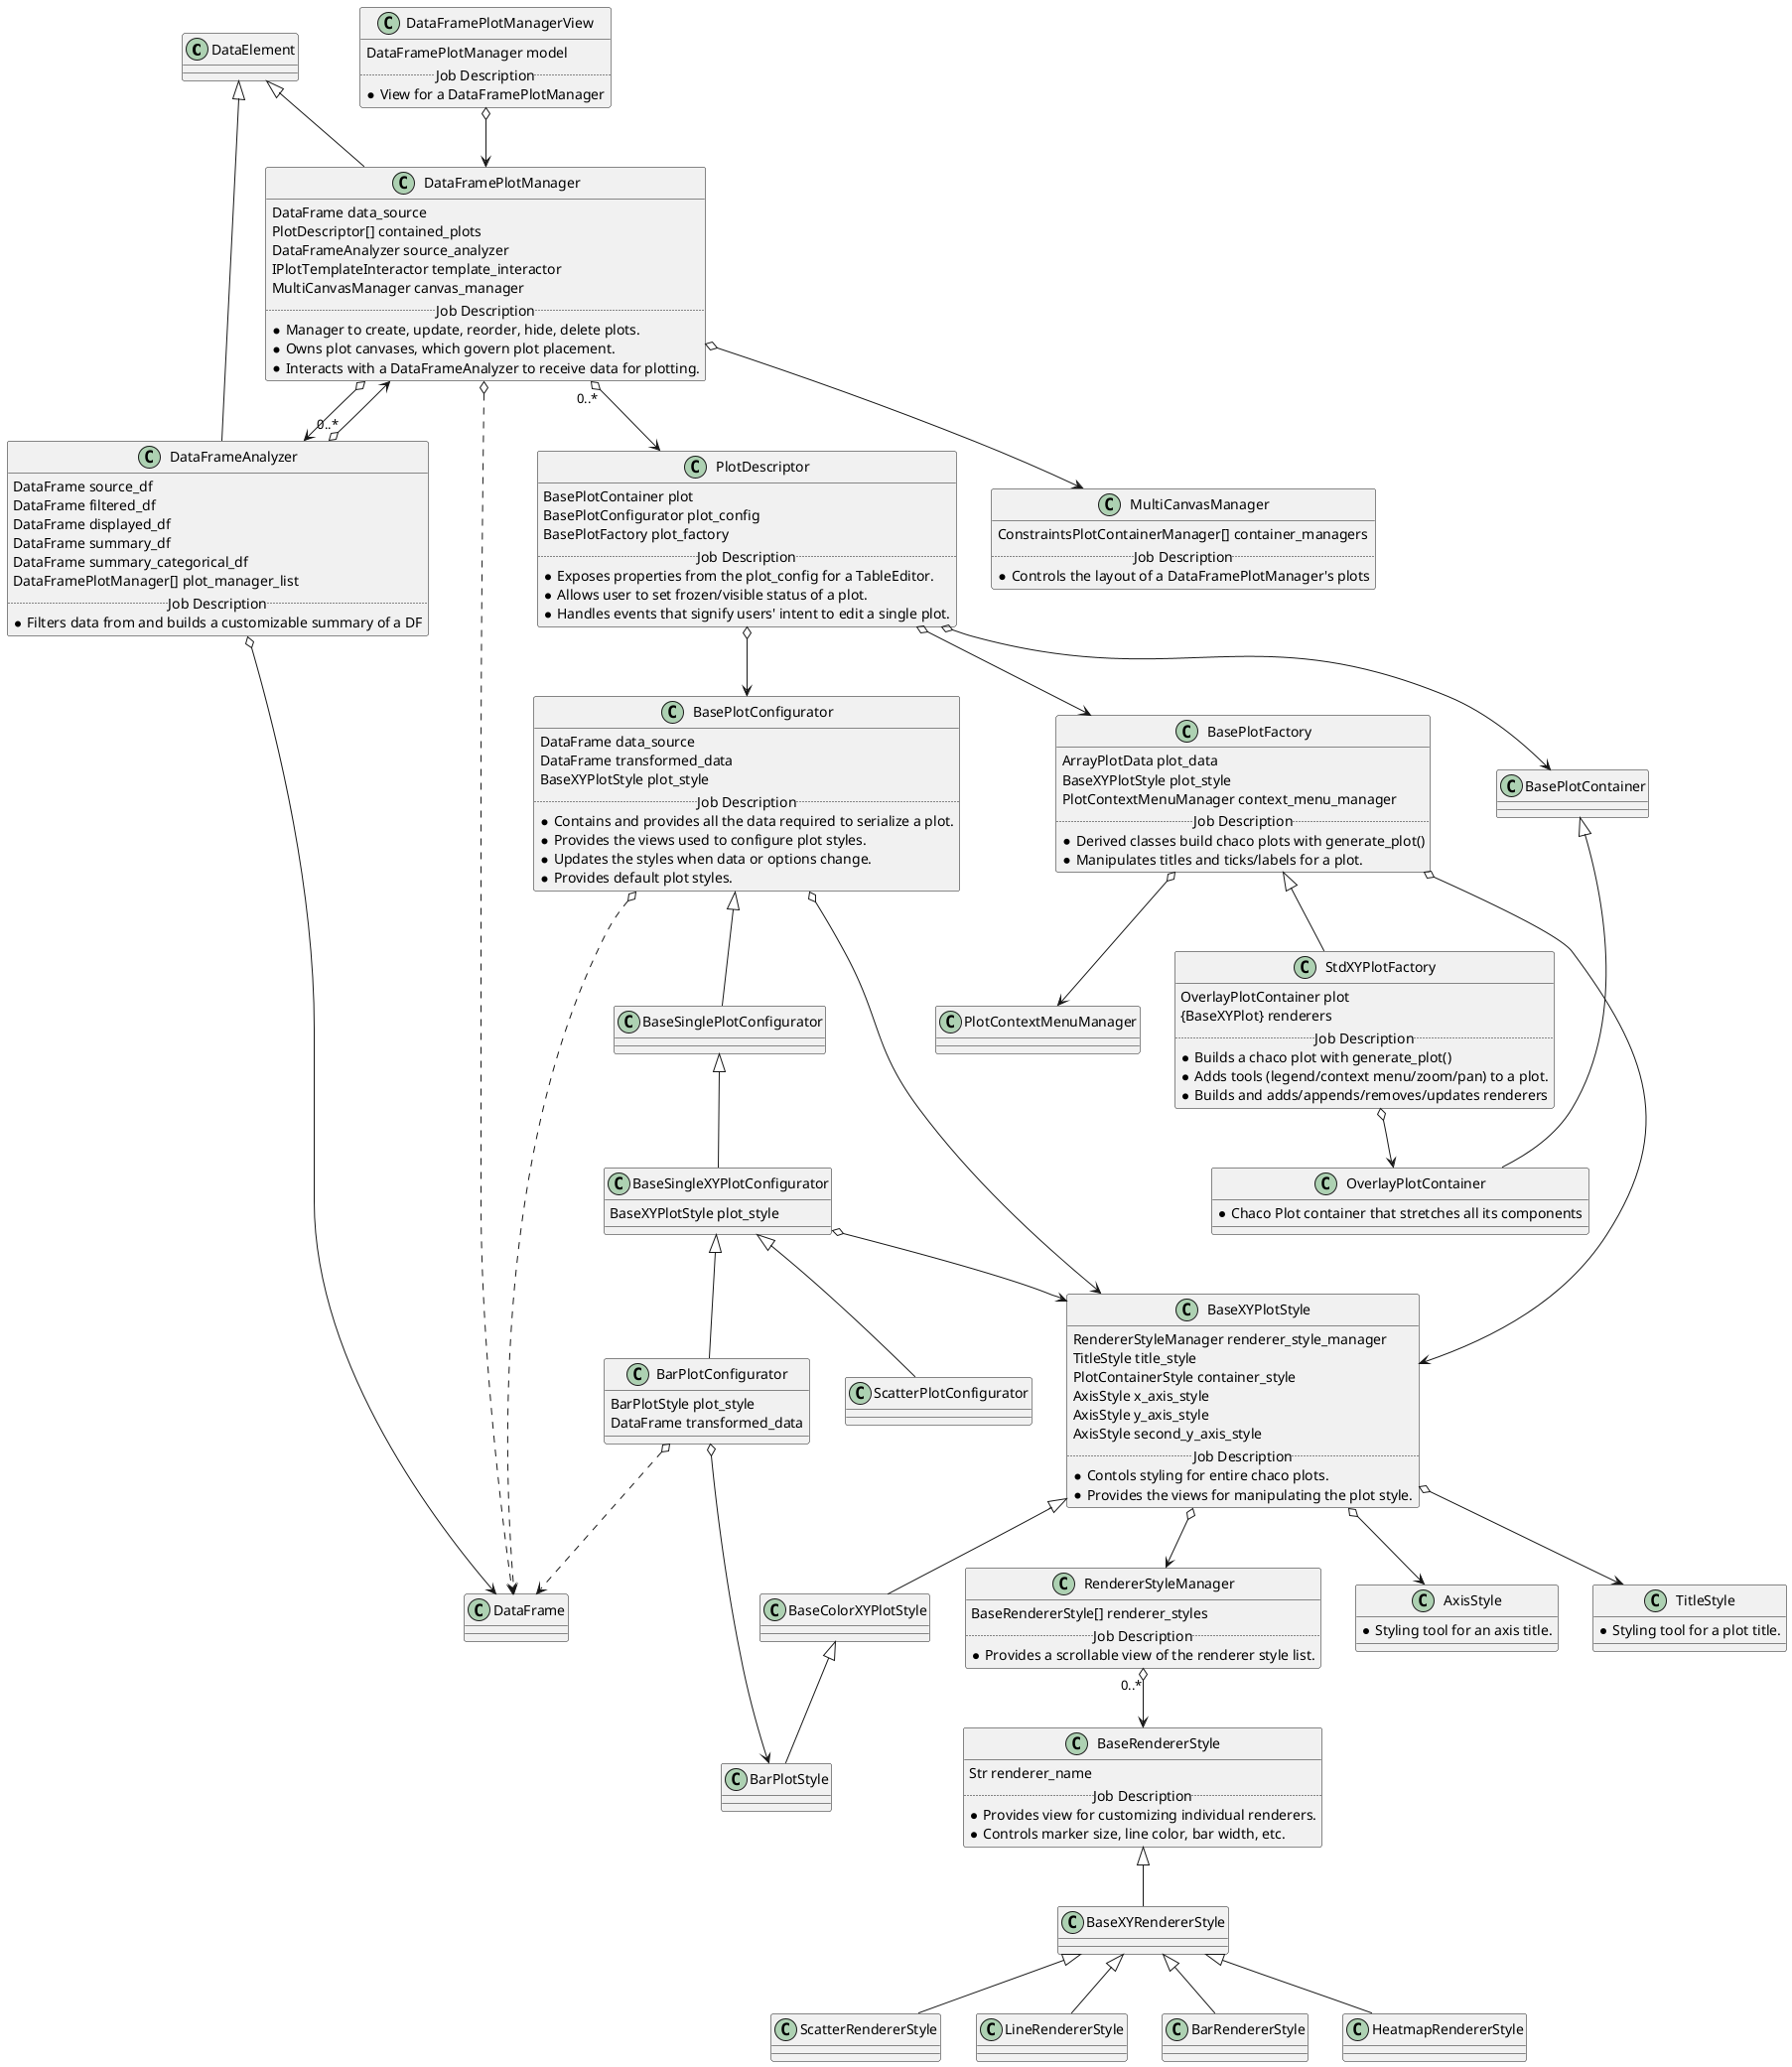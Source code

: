 @startuml

DataElement <|-- DataFramePlotManager
DataElement <|-- DataFrameAnalyzer
class DataFrameAnalyzer {
    DataFrame source_df
    DataFrame filtered_df
    DataFrame displayed_df
    DataFrame summary_df
    DataFrame summary_categorical_df
    DataFramePlotManager[] plot_manager_list
    ..Job Description..
    * Filters data from and builds a customizable summary of a DF
}
DataFrameAnalyzer o--> DataFrame
DataFrameAnalyzer "0..*" o--> DataFramePlotManager


class DataFramePlotManager {
    DataFrame data_source
    PlotDescriptor[] contained_plots
    DataFrameAnalyzer source_analyzer
    IPlotTemplateInteractor template_interactor
    MultiCanvasManager canvas_manager
    ..Job Description..
    * Manager to create, update, reorder, hide, delete plots.
    * Owns plot canvases, which govern plot placement.
    * Interacts with a DataFrameAnalyzer to receive data for plotting.
}
DataFramePlotManager "0..*" o--> PlotDescriptor
DataFramePlotManager o..> DataFrame
DataFramePlotManager o--> DataFrameAnalyzer
DataFramePlotManager o--> MultiCanvasManager


class MultiCanvasManager {
    ConstraintsPlotContainerManager[] container_managers
    ..Job Description..
    * Controls the layout of a DataFramePlotManager's plots
}


class DataFramePlotManagerView {
    DataFramePlotManager model
    ..Job Description..
    * View for a DataFramePlotManager
}
DataFramePlotManagerView o--> DataFramePlotManager


class BasePlotFactory {
    ArrayPlotData plot_data
    BaseXYPlotStyle plot_style
    PlotContextMenuManager context_menu_manager
    ..Job Description..
    * Derived classes build chaco plots with generate_plot()
    * Manipulates titles and ticks/labels for a plot.
}
BasePlotFactory o--> BaseXYPlotStyle
BasePlotFactory o--> PlotContextMenuManager


class StdXYPlotFactory {
    OverlayPlotContainer plot
    {BaseXYPlot} renderers
    ..Job Description..
    * Builds a chaco plot with generate_plot()
    * Adds tools (legend/context menu/zoom/pan) to a plot.
    * Builds and adds/appends/removes/updates renderers
}
BasePlotFactory <|-- StdXYPlotFactory
StdXYPlotFactory o--> OverlayPlotContainer
BasePlotContainer <|-- OverlayPlotContainer
OverlayPlotContainer : * Chaco Plot container that stretches all its components


class BaseXYPlotStyle {
    RendererStyleManager renderer_style_manager
    TitleStyle title_style
    PlotContainerStyle container_style
    AxisStyle x_axis_style
    AxisStyle y_axis_style
    AxisStyle second_y_axis_style
    ..Job Description..
    * Contols styling for entire chaco plots.
    * Provides the views for manipulating the plot style.
}
BaseXYPlotStyle o--> RendererStyleManager
BaseXYPlotStyle o--> AxisStyle
BaseXYPlotStyle o--> TitleStyle
BaseXYPlotStyle <|-- BaseColorXYPlotStyle
BaseColorXYPlotStyle <|-- BarPlotStyle


TitleStyle : * Styling tool for a plot title.
AxisStyle : * Styling tool for an axis title.


class RendererStyleManager {
    BaseRendererStyle[] renderer_styles
    ..Job Description..
    * Provides a scrollable view of the renderer style list.
}
RendererStyleManager "0..*" o--> BaseRendererStyle


class BaseRendererStyle {
    Str renderer_name
    ..Job Description..
    * Provides view for customizing individual renderers.
    * Controls marker size, line color, bar width, etc.
}
BaseRendererStyle <|-- BaseXYRendererStyle
BaseXYRendererStyle <|-- ScatterRendererStyle
BaseXYRendererStyle <|-- LineRendererStyle
BaseXYRendererStyle <|-- BarRendererStyle
BaseXYRendererStyle <|-- HeatmapRendererStyle


class PlotDescriptor {
    BasePlotContainer plot
    BasePlotConfigurator plot_config
    BasePlotFactory plot_factory
    ..Job Description..
    * Exposes properties from the plot_config for a TableEditor.
    * Allows user to set frozen/visible status of a plot.
    * Handles events that signify users' intent to edit a single plot.
}
PlotDescriptor o--> BasePlotContainer
PlotDescriptor o--> BasePlotConfigurator
PlotDescriptor o--> BasePlotFactory


class BasePlotConfigurator {
    DataFrame data_source
    DataFrame transformed_data
    BaseXYPlotStyle plot_style
    ..Job Description..
    * Contains and provides all the data required to serialize a plot.
    * Provides the views used to configure plot styles.
    * Updates the styles when data or options change.
    * Provides default plot styles.
}
BasePlotConfigurator o..> DataFrame
BasePlotConfigurator o--> BaseXYPlotStyle


class BaseSingleXYPlotConfigurator {
    BaseXYPlotStyle plot_style
}
BaseSingleXYPlotConfigurator o--> BaseXYPlotStyle


class BarPlotConfigurator {
    BarPlotStyle plot_style
    DataFrame transformed_data
}
BarPlotConfigurator o..> DataFrame
BarPlotConfigurator o--> BarPlotStyle


BasePlotConfigurator <|-- BaseSinglePlotConfigurator
BaseSinglePlotConfigurator <|-- BaseSingleXYPlotConfigurator
BaseSingleXYPlotConfigurator <|-- BarPlotConfigurator
BaseSingleXYPlotConfigurator <|-- ScatterPlotConfigurator

@enduml
